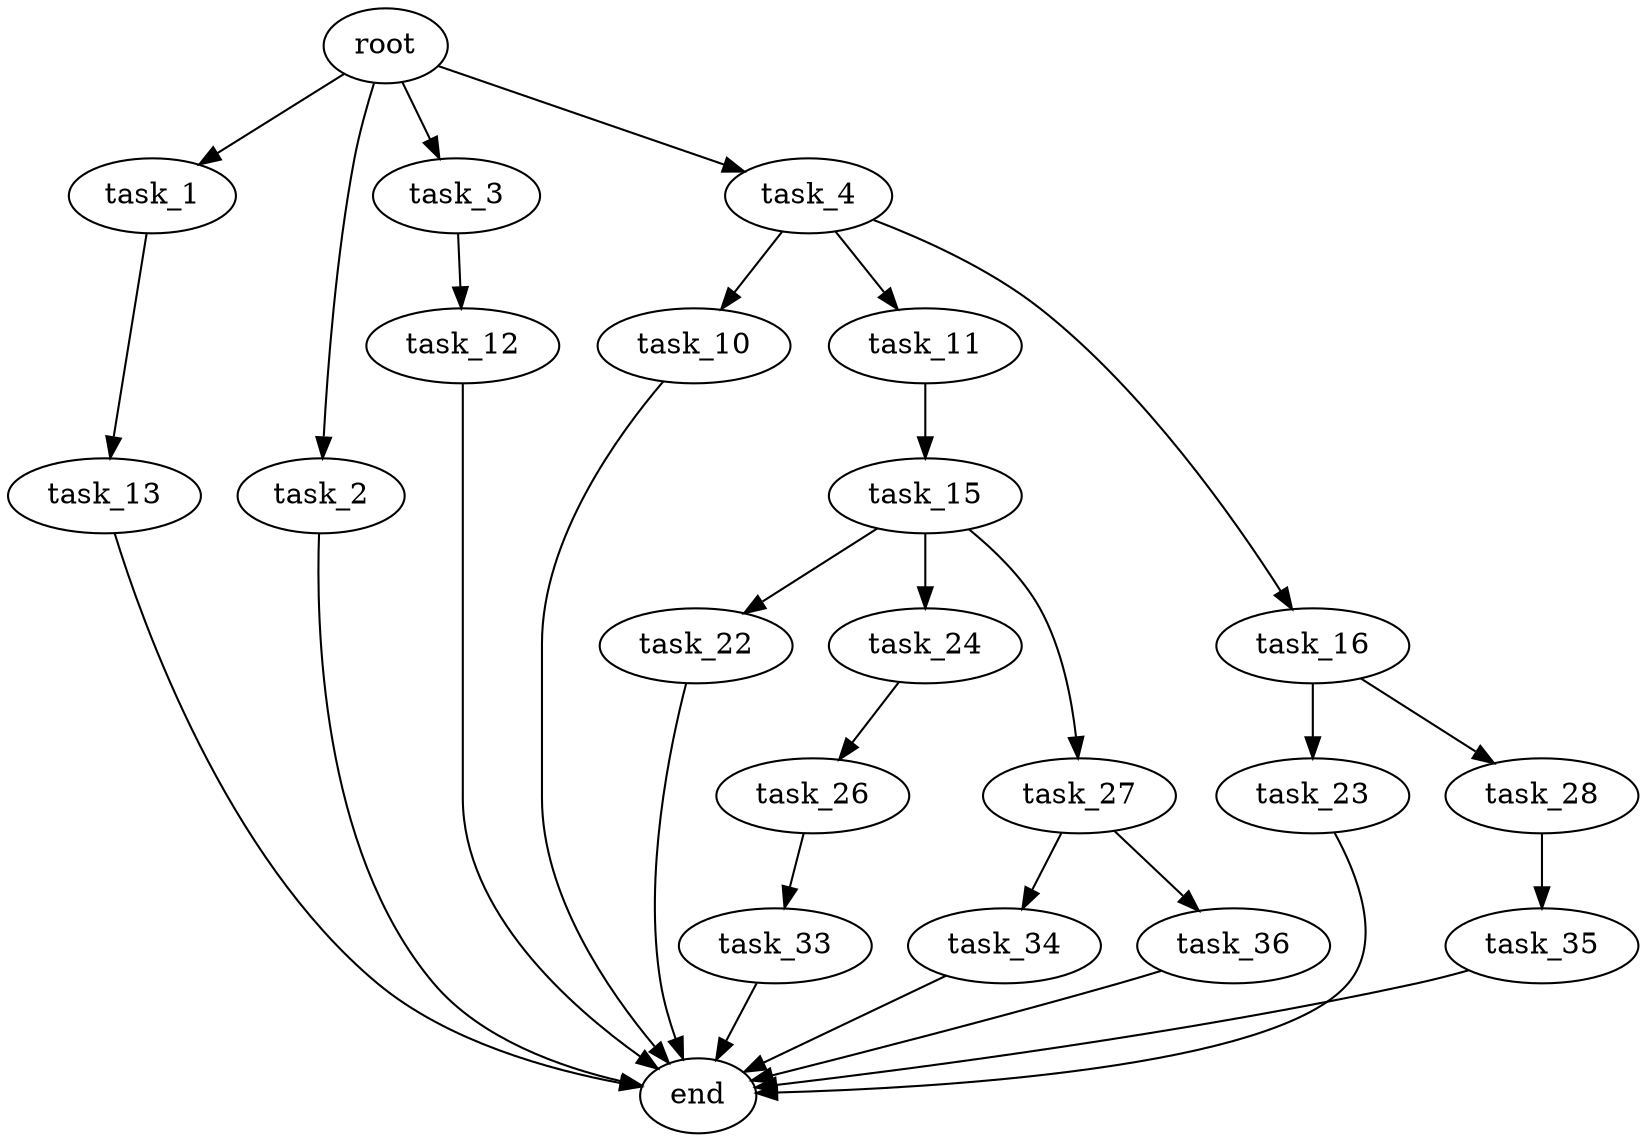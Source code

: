 digraph G {
  root [size="0.000000"];
  task_1 [size="34856493368.000000"];
  task_2 [size="368293445632.000000"];
  task_3 [size="104509388833.000000"];
  task_4 [size="690823271707.000000"];
  task_10 [size="15003442215.000000"];
  task_11 [size="1073741824000.000000"];
  task_12 [size="782757789696.000000"];
  task_13 [size="36848970471.000000"];
  task_15 [size="213660021329.000000"];
  task_16 [size="9518495534.000000"];
  task_22 [size="227604771969.000000"];
  task_23 [size="17678474317.000000"];
  task_24 [size="584857188462.000000"];
  task_26 [size="28991029248.000000"];
  task_27 [size="368293445632.000000"];
  task_28 [size="28991029248.000000"];
  task_33 [size="231928233984.000000"];
  task_34 [size="1073741824000.000000"];
  task_35 [size="16140649138.000000"];
  task_36 [size="1073741824000.000000"];
  end [size="0.000000"];

  root -> task_1 [size="1.000000"];
  root -> task_2 [size="1.000000"];
  root -> task_3 [size="1.000000"];
  root -> task_4 [size="1.000000"];
  task_1 -> task_13 [size="679477248.000000"];
  task_2 -> end [size="1.000000"];
  task_3 -> task_12 [size="75497472.000000"];
  task_4 -> task_10 [size="679477248.000000"];
  task_4 -> task_11 [size="679477248.000000"];
  task_4 -> task_16 [size="679477248.000000"];
  task_10 -> end [size="1.000000"];
  task_11 -> task_15 [size="838860800.000000"];
  task_12 -> end [size="1.000000"];
  task_13 -> end [size="1.000000"];
  task_15 -> task_22 [size="301989888.000000"];
  task_15 -> task_24 [size="301989888.000000"];
  task_15 -> task_27 [size="301989888.000000"];
  task_16 -> task_23 [size="33554432.000000"];
  task_16 -> task_28 [size="33554432.000000"];
  task_22 -> end [size="1.000000"];
  task_23 -> end [size="1.000000"];
  task_24 -> task_26 [size="411041792.000000"];
  task_26 -> task_33 [size="75497472.000000"];
  task_27 -> task_34 [size="411041792.000000"];
  task_27 -> task_36 [size="411041792.000000"];
  task_28 -> task_35 [size="75497472.000000"];
  task_33 -> end [size="1.000000"];
  task_34 -> end [size="1.000000"];
  task_35 -> end [size="1.000000"];
  task_36 -> end [size="1.000000"];
}
